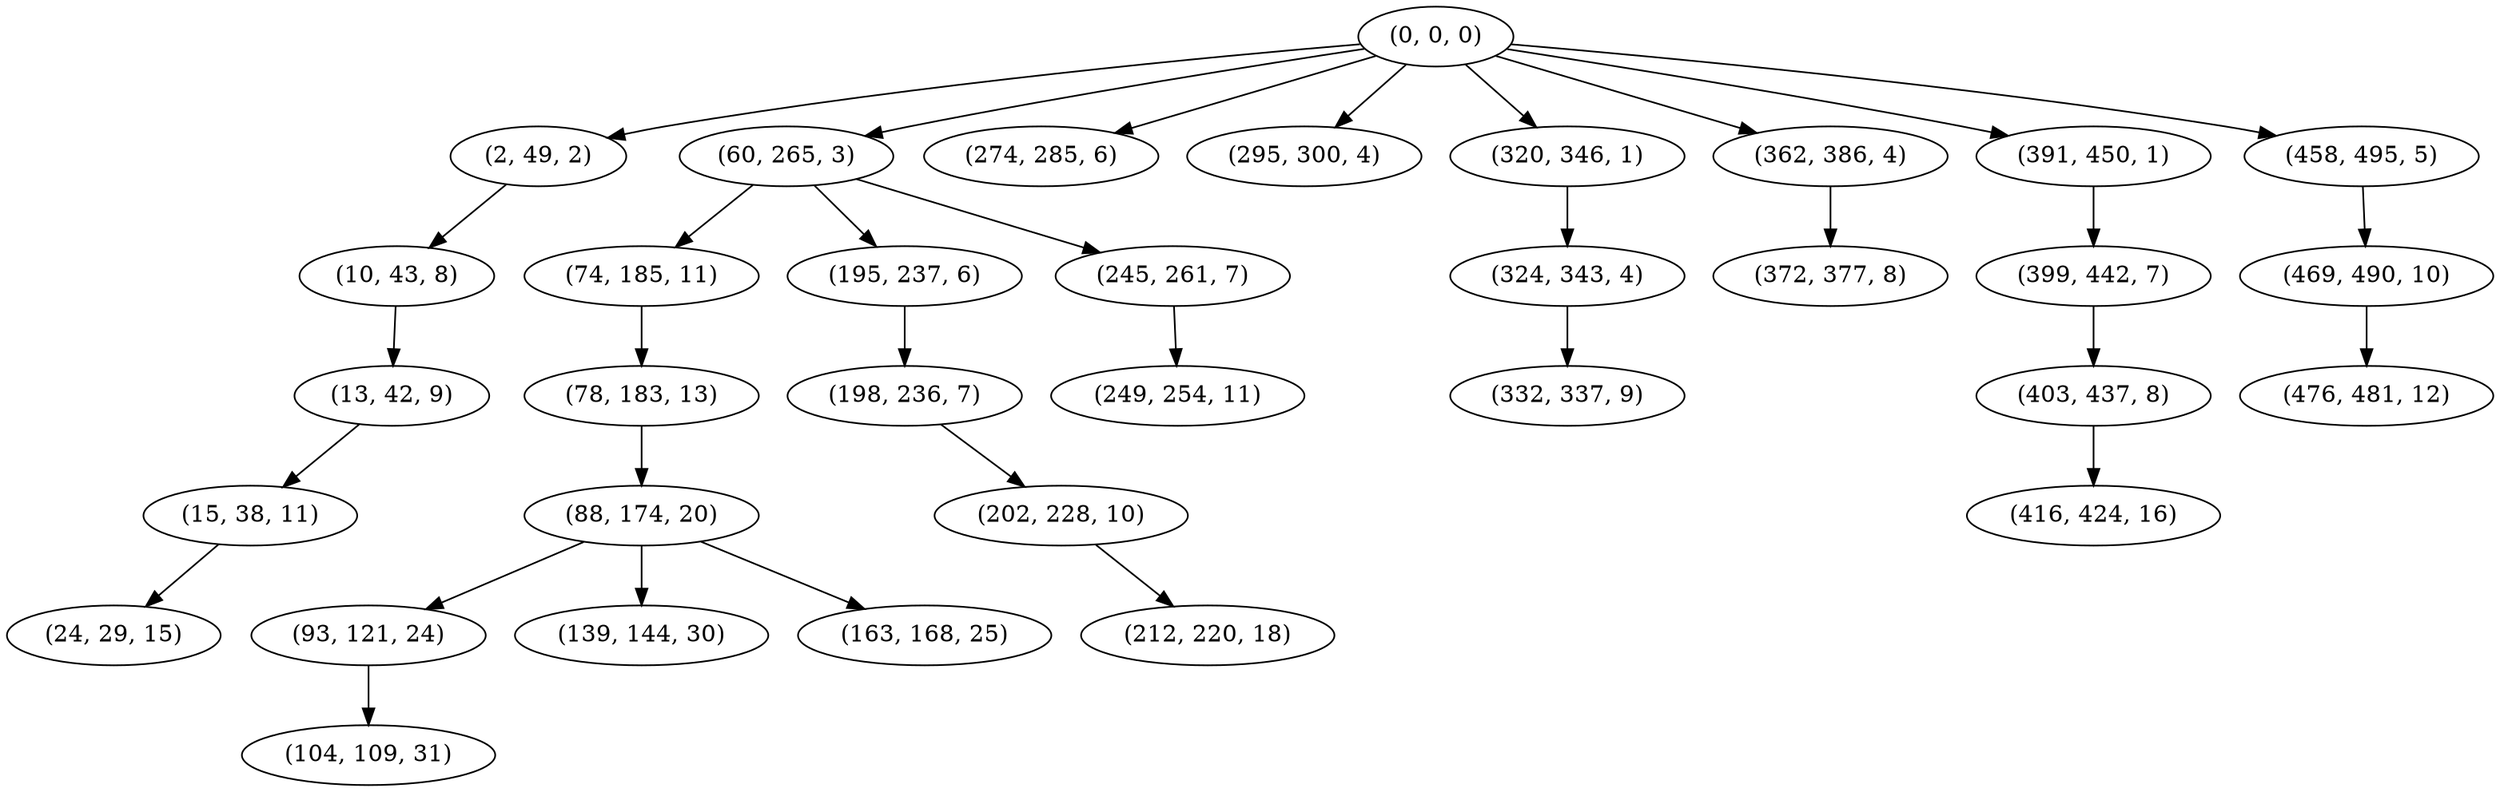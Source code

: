digraph tree {
    "(0, 0, 0)";
    "(2, 49, 2)";
    "(10, 43, 8)";
    "(13, 42, 9)";
    "(15, 38, 11)";
    "(24, 29, 15)";
    "(60, 265, 3)";
    "(74, 185, 11)";
    "(78, 183, 13)";
    "(88, 174, 20)";
    "(93, 121, 24)";
    "(104, 109, 31)";
    "(139, 144, 30)";
    "(163, 168, 25)";
    "(195, 237, 6)";
    "(198, 236, 7)";
    "(202, 228, 10)";
    "(212, 220, 18)";
    "(245, 261, 7)";
    "(249, 254, 11)";
    "(274, 285, 6)";
    "(295, 300, 4)";
    "(320, 346, 1)";
    "(324, 343, 4)";
    "(332, 337, 9)";
    "(362, 386, 4)";
    "(372, 377, 8)";
    "(391, 450, 1)";
    "(399, 442, 7)";
    "(403, 437, 8)";
    "(416, 424, 16)";
    "(458, 495, 5)";
    "(469, 490, 10)";
    "(476, 481, 12)";
    "(0, 0, 0)" -> "(2, 49, 2)";
    "(0, 0, 0)" -> "(60, 265, 3)";
    "(0, 0, 0)" -> "(274, 285, 6)";
    "(0, 0, 0)" -> "(295, 300, 4)";
    "(0, 0, 0)" -> "(320, 346, 1)";
    "(0, 0, 0)" -> "(362, 386, 4)";
    "(0, 0, 0)" -> "(391, 450, 1)";
    "(0, 0, 0)" -> "(458, 495, 5)";
    "(2, 49, 2)" -> "(10, 43, 8)";
    "(10, 43, 8)" -> "(13, 42, 9)";
    "(13, 42, 9)" -> "(15, 38, 11)";
    "(15, 38, 11)" -> "(24, 29, 15)";
    "(60, 265, 3)" -> "(74, 185, 11)";
    "(60, 265, 3)" -> "(195, 237, 6)";
    "(60, 265, 3)" -> "(245, 261, 7)";
    "(74, 185, 11)" -> "(78, 183, 13)";
    "(78, 183, 13)" -> "(88, 174, 20)";
    "(88, 174, 20)" -> "(93, 121, 24)";
    "(88, 174, 20)" -> "(139, 144, 30)";
    "(88, 174, 20)" -> "(163, 168, 25)";
    "(93, 121, 24)" -> "(104, 109, 31)";
    "(195, 237, 6)" -> "(198, 236, 7)";
    "(198, 236, 7)" -> "(202, 228, 10)";
    "(202, 228, 10)" -> "(212, 220, 18)";
    "(245, 261, 7)" -> "(249, 254, 11)";
    "(320, 346, 1)" -> "(324, 343, 4)";
    "(324, 343, 4)" -> "(332, 337, 9)";
    "(362, 386, 4)" -> "(372, 377, 8)";
    "(391, 450, 1)" -> "(399, 442, 7)";
    "(399, 442, 7)" -> "(403, 437, 8)";
    "(403, 437, 8)" -> "(416, 424, 16)";
    "(458, 495, 5)" -> "(469, 490, 10)";
    "(469, 490, 10)" -> "(476, 481, 12)";
}
